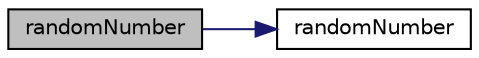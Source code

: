 digraph "randomNumber"
{
 // LATEX_PDF_SIZE
  edge [fontname="Helvetica",fontsize="10",labelfontname="Helvetica",labelfontsize="10"];
  node [fontname="Helvetica",fontsize="10",shape=record];
  rankdir="LR";
  Node1 [label="randomNumber",height=0.2,width=0.4,color="black", fillcolor="grey75", style="filled", fontcolor="black",tooltip=" "];
  Node1 -> Node2 [color="midnightblue",fontsize="10",style="solid",fontname="Helvetica"];
  Node2 [label="randomNumber",height=0.2,width=0.4,color="black", fillcolor="white", style="filled",URL="$classpFlow_1_1uniformRandomReal.html#adafd9f80ea7071089bd8829bb04cdd14",tooltip=" "];
}
